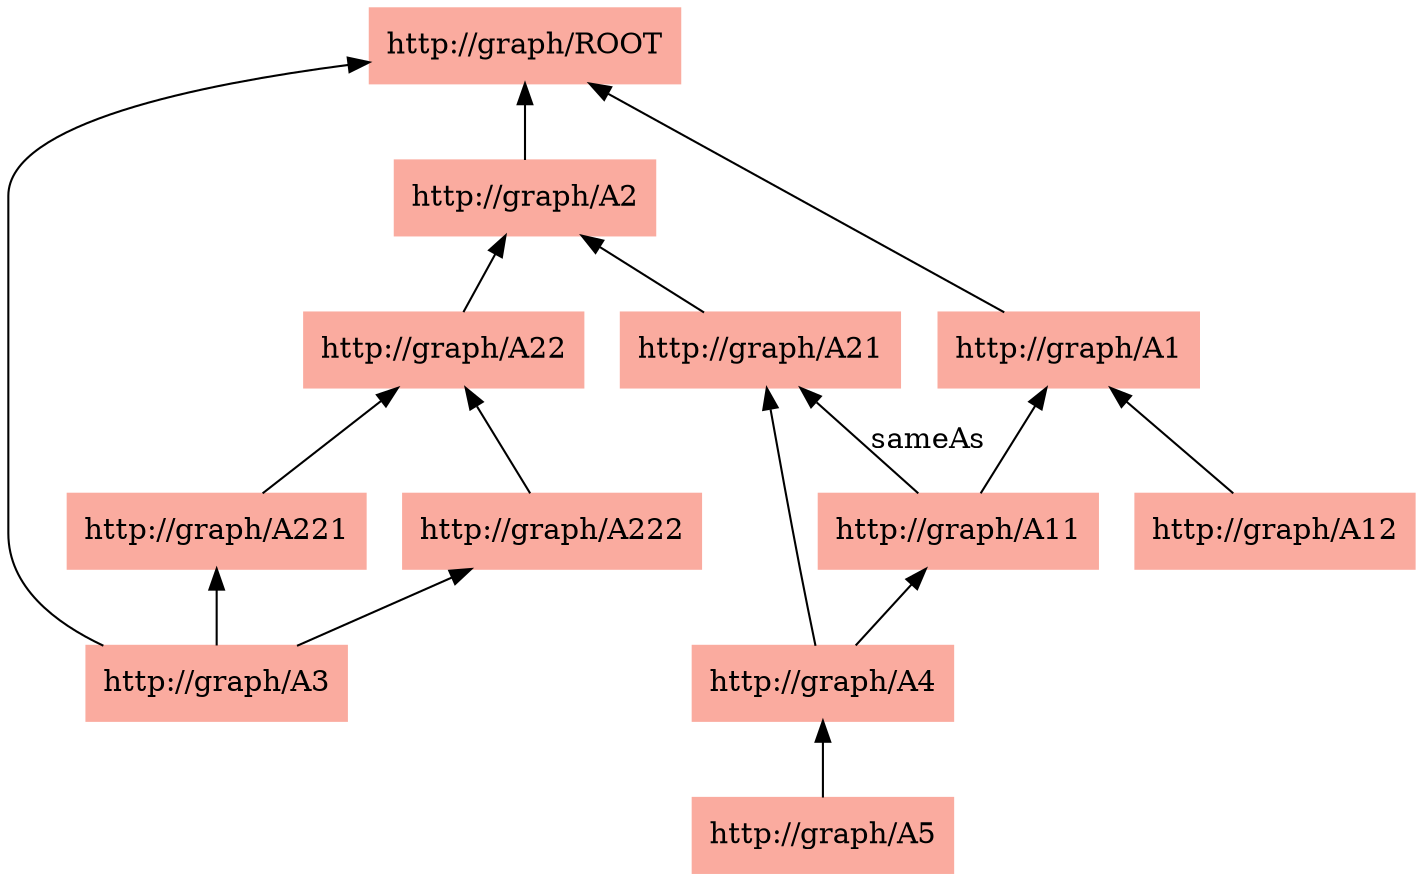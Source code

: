 digraph plottedgraph {

	rankdir=BT;
	node [style=filled,shape=rect]

	"http://graph/A3"[color="#FAAB9F"];
	"http://graph/A2"[color="#FAAB9F"];
	"http://graph/A5"[color="#FAAB9F"];
	"http://graph/A221"[color="#FAAB9F"];
	"http://graph/A4"[color="#FAAB9F"];
	"http://graph/A222"[color="#FAAB9F"];
	"http://graph/A22"[color="#FAAB9F"];
	"http://graph/ROOT"[color="#FAAB9F"];
	"http://graph/A1"[color="#FAAB9F"];
	"http://graph/A12"[color="#FAAB9F"];
	"http://graph/A21"[color="#FAAB9F"];
	"http://graph/A11"[color="#FAAB9F"];
	"http://graph/A3" -> "http://graph/A222" ;
	"http://graph/A12" -> "http://graph/A1" ;
	"http://graph/A3" -> "http://graph/ROOT" ;
	"http://graph/A221" -> "http://graph/A22" ;
	"http://graph/A22" -> "http://graph/A2" ;
	"http://graph/A4" -> "http://graph/A11" ;
	"http://graph/A11" -> "http://graph/A21" [label="sameAs",color=black];
	"http://graph/A1" -> "http://graph/ROOT" ;
	"http://graph/A11" -> "http://graph/A1" ;
	"http://graph/A2" -> "http://graph/ROOT" ;
	"http://graph/A4" -> "http://graph/A21" ;
	"http://graph/A21" -> "http://graph/A2" ;
	"http://graph/A222" -> "http://graph/A22" ;
	"http://graph/A5" -> "http://graph/A4" ;
	"http://graph/A3" -> "http://graph/A221" ;
}